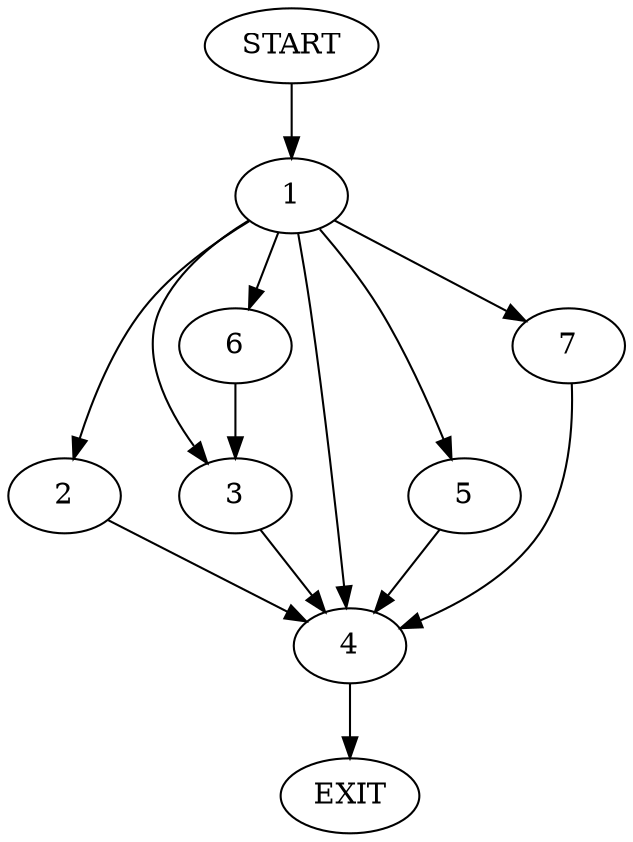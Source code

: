 digraph {
0 [label="START"]
8 [label="EXIT"]
0 -> 1
1 -> 2
1 -> 3
1 -> 4
1 -> 5
1 -> 6
1 -> 7
5 -> 4
2 -> 4
3 -> 4
7 -> 4
4 -> 8
6 -> 3
}
